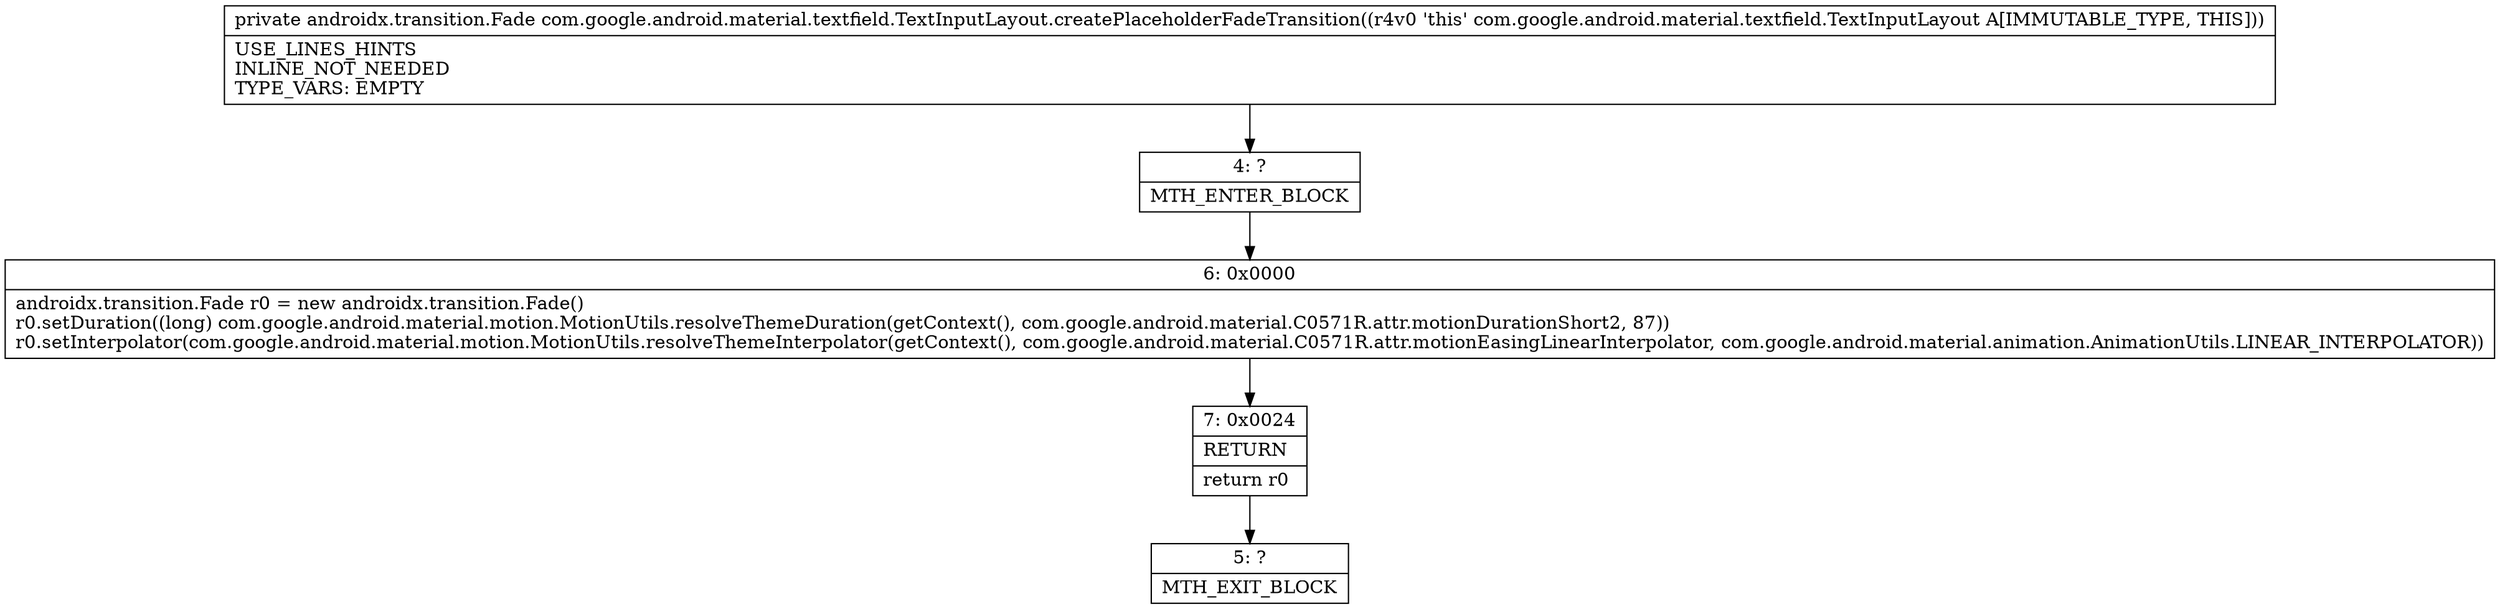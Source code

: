 digraph "CFG forcom.google.android.material.textfield.TextInputLayout.createPlaceholderFadeTransition()Landroidx\/transition\/Fade;" {
Node_4 [shape=record,label="{4\:\ ?|MTH_ENTER_BLOCK\l}"];
Node_6 [shape=record,label="{6\:\ 0x0000|androidx.transition.Fade r0 = new androidx.transition.Fade()\lr0.setDuration((long) com.google.android.material.motion.MotionUtils.resolveThemeDuration(getContext(), com.google.android.material.C0571R.attr.motionDurationShort2, 87))\lr0.setInterpolator(com.google.android.material.motion.MotionUtils.resolveThemeInterpolator(getContext(), com.google.android.material.C0571R.attr.motionEasingLinearInterpolator, com.google.android.material.animation.AnimationUtils.LINEAR_INTERPOLATOR))\l}"];
Node_7 [shape=record,label="{7\:\ 0x0024|RETURN\l|return r0\l}"];
Node_5 [shape=record,label="{5\:\ ?|MTH_EXIT_BLOCK\l}"];
MethodNode[shape=record,label="{private androidx.transition.Fade com.google.android.material.textfield.TextInputLayout.createPlaceholderFadeTransition((r4v0 'this' com.google.android.material.textfield.TextInputLayout A[IMMUTABLE_TYPE, THIS]))  | USE_LINES_HINTS\lINLINE_NOT_NEEDED\lTYPE_VARS: EMPTY\l}"];
MethodNode -> Node_4;Node_4 -> Node_6;
Node_6 -> Node_7;
Node_7 -> Node_5;
}

